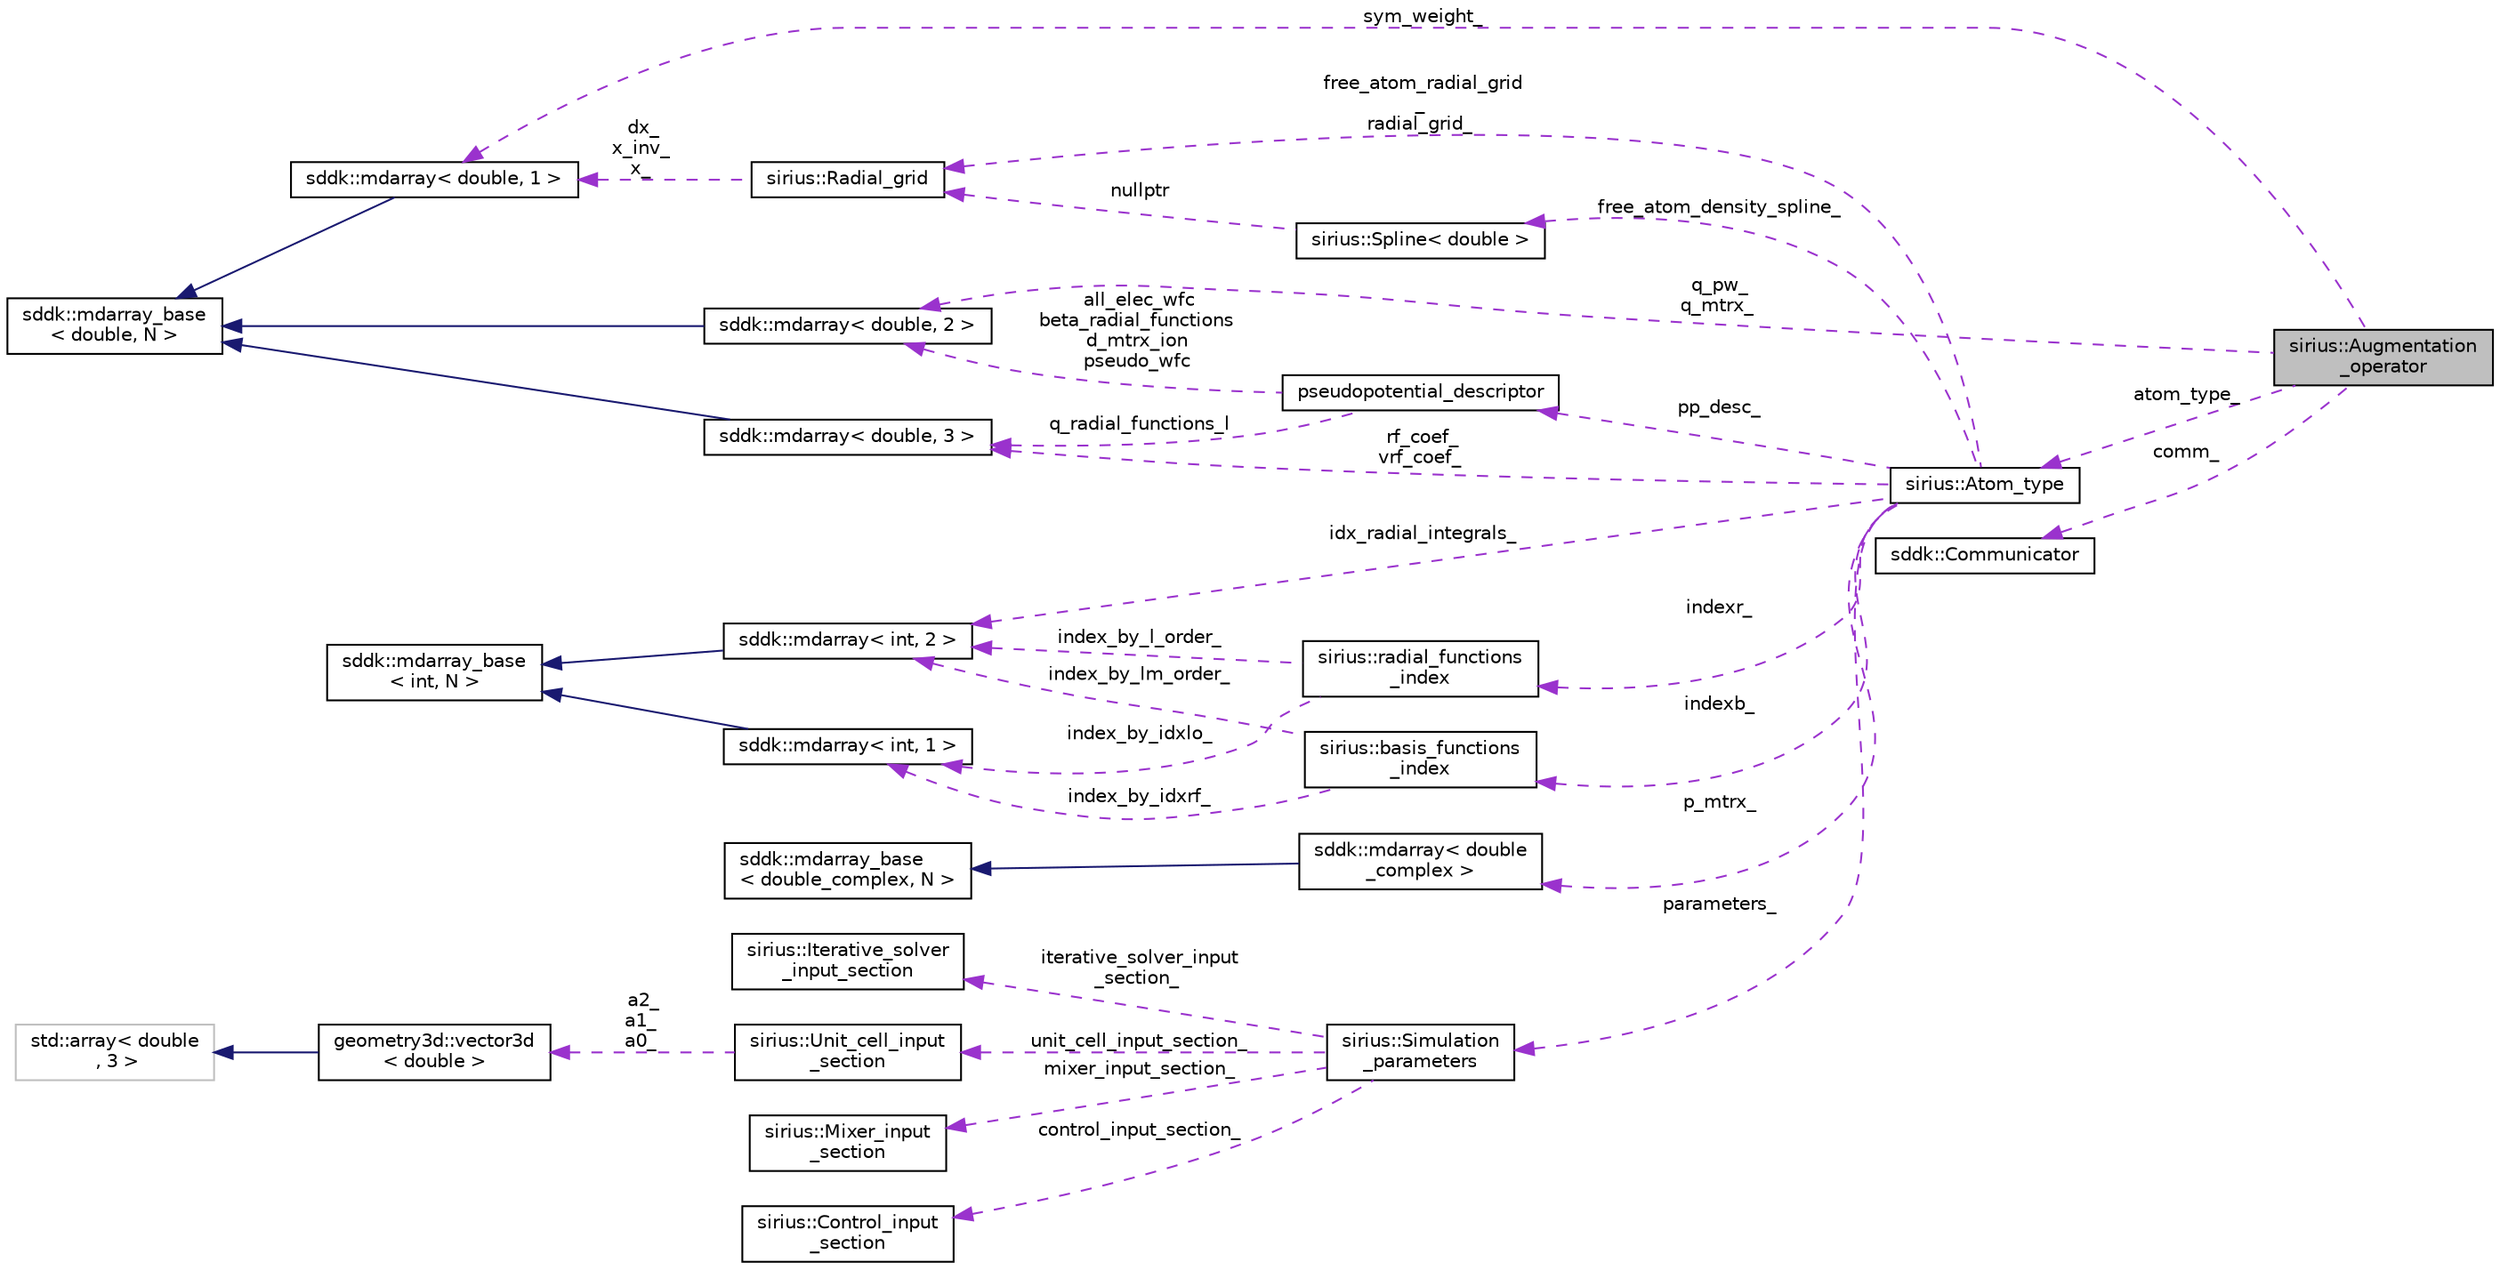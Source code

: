 digraph "sirius::Augmentation_operator"
{
 // INTERACTIVE_SVG=YES
  edge [fontname="Helvetica",fontsize="10",labelfontname="Helvetica",labelfontsize="10"];
  node [fontname="Helvetica",fontsize="10",shape=record];
  rankdir="LR";
  Node1 [label="sirius::Augmentation\l_operator",height=0.2,width=0.4,color="black", fillcolor="grey75", style="filled", fontcolor="black"];
  Node2 -> Node1 [dir="back",color="darkorchid3",fontsize="10",style="dashed",label=" sym_weight_" ,fontname="Helvetica"];
  Node2 [label="sddk::mdarray\< double, 1 \>",height=0.2,width=0.4,color="black", fillcolor="white", style="filled",URL="$classsddk_1_1mdarray.html"];
  Node3 -> Node2 [dir="back",color="midnightblue",fontsize="10",style="solid",fontname="Helvetica"];
  Node3 [label="sddk::mdarray_base\l\< double, N \>",height=0.2,width=0.4,color="black", fillcolor="white", style="filled",URL="$classsddk_1_1mdarray__base.html"];
  Node4 -> Node1 [dir="back",color="darkorchid3",fontsize="10",style="dashed",label=" comm_" ,fontname="Helvetica"];
  Node4 [label="sddk::Communicator",height=0.2,width=0.4,color="black", fillcolor="white", style="filled",URL="$classsddk_1_1_communicator.html",tooltip="MPI communicator wrapper. "];
  Node5 -> Node1 [dir="back",color="darkorchid3",fontsize="10",style="dashed",label=" atom_type_" ,fontname="Helvetica"];
  Node5 [label="sirius::Atom_type",height=0.2,width=0.4,color="black", fillcolor="white", style="filled",URL="$classsirius_1_1_atom__type.html"];
  Node6 -> Node5 [dir="back",color="darkorchid3",fontsize="10",style="dashed",label=" pp_desc_" ,fontname="Helvetica"];
  Node6 [label="pseudopotential_descriptor",height=0.2,width=0.4,color="black", fillcolor="white", style="filled",URL="$structpseudopotential__descriptor.html"];
  Node7 -> Node6 [dir="back",color="darkorchid3",fontsize="10",style="dashed",label=" all_elec_wfc\nbeta_radial_functions\nd_mtrx_ion\npseudo_wfc" ,fontname="Helvetica"];
  Node7 [label="sddk::mdarray\< double, 2 \>",height=0.2,width=0.4,color="black", fillcolor="white", style="filled",URL="$classsddk_1_1mdarray.html"];
  Node3 -> Node7 [dir="back",color="midnightblue",fontsize="10",style="solid",fontname="Helvetica"];
  Node8 -> Node6 [dir="back",color="darkorchid3",fontsize="10",style="dashed",label=" q_radial_functions_l" ,fontname="Helvetica"];
  Node8 [label="sddk::mdarray\< double, 3 \>",height=0.2,width=0.4,color="black", fillcolor="white", style="filled",URL="$classsddk_1_1mdarray.html"];
  Node3 -> Node8 [dir="back",color="midnightblue",fontsize="10",style="solid",fontname="Helvetica"];
  Node9 -> Node5 [dir="back",color="darkorchid3",fontsize="10",style="dashed",label=" idx_radial_integrals_" ,fontname="Helvetica"];
  Node9 [label="sddk::mdarray\< int, 2 \>",height=0.2,width=0.4,color="black", fillcolor="white", style="filled",URL="$classsddk_1_1mdarray.html"];
  Node10 -> Node9 [dir="back",color="midnightblue",fontsize="10",style="solid",fontname="Helvetica"];
  Node10 [label="sddk::mdarray_base\l\< int, N \>",height=0.2,width=0.4,color="black", fillcolor="white", style="filled",URL="$classsddk_1_1mdarray__base.html"];
  Node11 -> Node5 [dir="back",color="darkorchid3",fontsize="10",style="dashed",label=" free_atom_density_spline_" ,fontname="Helvetica"];
  Node11 [label="sirius::Spline\< double \>",height=0.2,width=0.4,color="black", fillcolor="white", style="filled",URL="$classsirius_1_1_spline.html"];
  Node12 -> Node11 [dir="back",color="darkorchid3",fontsize="10",style="dashed",label=" nullptr" ,fontname="Helvetica"];
  Node12 [label="sirius::Radial_grid",height=0.2,width=0.4,color="black", fillcolor="white", style="filled",URL="$classsirius_1_1_radial__grid.html",tooltip="Radial grid for a muffin-tin or an isolated atom. "];
  Node2 -> Node12 [dir="back",color="darkorchid3",fontsize="10",style="dashed",label=" dx_\nx_inv_\nx_" ,fontname="Helvetica"];
  Node13 -> Node5 [dir="back",color="darkorchid3",fontsize="10",style="dashed",label=" p_mtrx_" ,fontname="Helvetica"];
  Node13 [label="sddk::mdarray\< double\l_complex \>",height=0.2,width=0.4,color="black", fillcolor="white", style="filled",URL="$classsddk_1_1mdarray.html"];
  Node14 -> Node13 [dir="back",color="midnightblue",fontsize="10",style="solid",fontname="Helvetica"];
  Node14 [label="sddk::mdarray_base\l\< double_complex, N \>",height=0.2,width=0.4,color="black", fillcolor="white", style="filled",URL="$classsddk_1_1mdarray__base.html"];
  Node15 -> Node5 [dir="back",color="darkorchid3",fontsize="10",style="dashed",label=" indexr_" ,fontname="Helvetica"];
  Node15 [label="sirius::radial_functions\l_index",height=0.2,width=0.4,color="black", fillcolor="white", style="filled",URL="$classsirius_1_1radial__functions__index.html"];
  Node9 -> Node15 [dir="back",color="darkorchid3",fontsize="10",style="dashed",label=" index_by_l_order_" ,fontname="Helvetica"];
  Node16 -> Node15 [dir="back",color="darkorchid3",fontsize="10",style="dashed",label=" index_by_idxlo_" ,fontname="Helvetica"];
  Node16 [label="sddk::mdarray\< int, 1 \>",height=0.2,width=0.4,color="black", fillcolor="white", style="filled",URL="$classsddk_1_1mdarray.html"];
  Node10 -> Node16 [dir="back",color="midnightblue",fontsize="10",style="solid",fontname="Helvetica"];
  Node17 -> Node5 [dir="back",color="darkorchid3",fontsize="10",style="dashed",label=" parameters_" ,fontname="Helvetica"];
  Node17 [label="sirius::Simulation\l_parameters",height=0.2,width=0.4,color="black", fillcolor="white", style="filled",URL="$classsirius_1_1_simulation__parameters.html",tooltip="Basic parameters of the simulation. "];
  Node18 -> Node17 [dir="back",color="darkorchid3",fontsize="10",style="dashed",label=" iterative_solver_input\l_section_" ,fontname="Helvetica"];
  Node18 [label="sirius::Iterative_solver\l_input_section",height=0.2,width=0.4,color="black", fillcolor="white", style="filled",URL="$structsirius_1_1_iterative__solver__input__section.html"];
  Node19 -> Node17 [dir="back",color="darkorchid3",fontsize="10",style="dashed",label=" unit_cell_input_section_" ,fontname="Helvetica"];
  Node19 [label="sirius::Unit_cell_input\l_section",height=0.2,width=0.4,color="black", fillcolor="white", style="filled",URL="$structsirius_1_1_unit__cell__input__section.html",tooltip="Parse unit cell input section. "];
  Node20 -> Node19 [dir="back",color="darkorchid3",fontsize="10",style="dashed",label=" a2_\na1_\na0_" ,fontname="Helvetica"];
  Node20 [label="geometry3d::vector3d\l\< double \>",height=0.2,width=0.4,color="black", fillcolor="white", style="filled",URL="$classgeometry3d_1_1vector3d.html"];
  Node21 -> Node20 [dir="back",color="midnightblue",fontsize="10",style="solid",fontname="Helvetica"];
  Node21 [label="std::array\< double\l , 3 \>",height=0.2,width=0.4,color="grey75", fillcolor="white", style="filled"];
  Node22 -> Node17 [dir="back",color="darkorchid3",fontsize="10",style="dashed",label=" mixer_input_section_" ,fontname="Helvetica"];
  Node22 [label="sirius::Mixer_input\l_section",height=0.2,width=0.4,color="black", fillcolor="white", style="filled",URL="$structsirius_1_1_mixer__input__section.html"];
  Node23 -> Node17 [dir="back",color="darkorchid3",fontsize="10",style="dashed",label=" control_input_section_" ,fontname="Helvetica"];
  Node23 [label="sirius::Control_input\l_section",height=0.2,width=0.4,color="black", fillcolor="white", style="filled",URL="$structsirius_1_1_control__input__section.html",tooltip="Parse control input section. "];
  Node12 -> Node5 [dir="back",color="darkorchid3",fontsize="10",style="dashed",label=" free_atom_radial_grid\l_\nradial_grid_" ,fontname="Helvetica"];
  Node8 -> Node5 [dir="back",color="darkorchid3",fontsize="10",style="dashed",label=" rf_coef_\nvrf_coef_" ,fontname="Helvetica"];
  Node24 -> Node5 [dir="back",color="darkorchid3",fontsize="10",style="dashed",label=" indexb_" ,fontname="Helvetica"];
  Node24 [label="sirius::basis_functions\l_index",height=0.2,width=0.4,color="black", fillcolor="white", style="filled",URL="$classsirius_1_1basis__functions__index.html"];
  Node9 -> Node24 [dir="back",color="darkorchid3",fontsize="10",style="dashed",label=" index_by_lm_order_" ,fontname="Helvetica"];
  Node16 -> Node24 [dir="back",color="darkorchid3",fontsize="10",style="dashed",label=" index_by_idxrf_" ,fontname="Helvetica"];
  Node7 -> Node1 [dir="back",color="darkorchid3",fontsize="10",style="dashed",label=" q_pw_\nq_mtrx_" ,fontname="Helvetica"];
}
